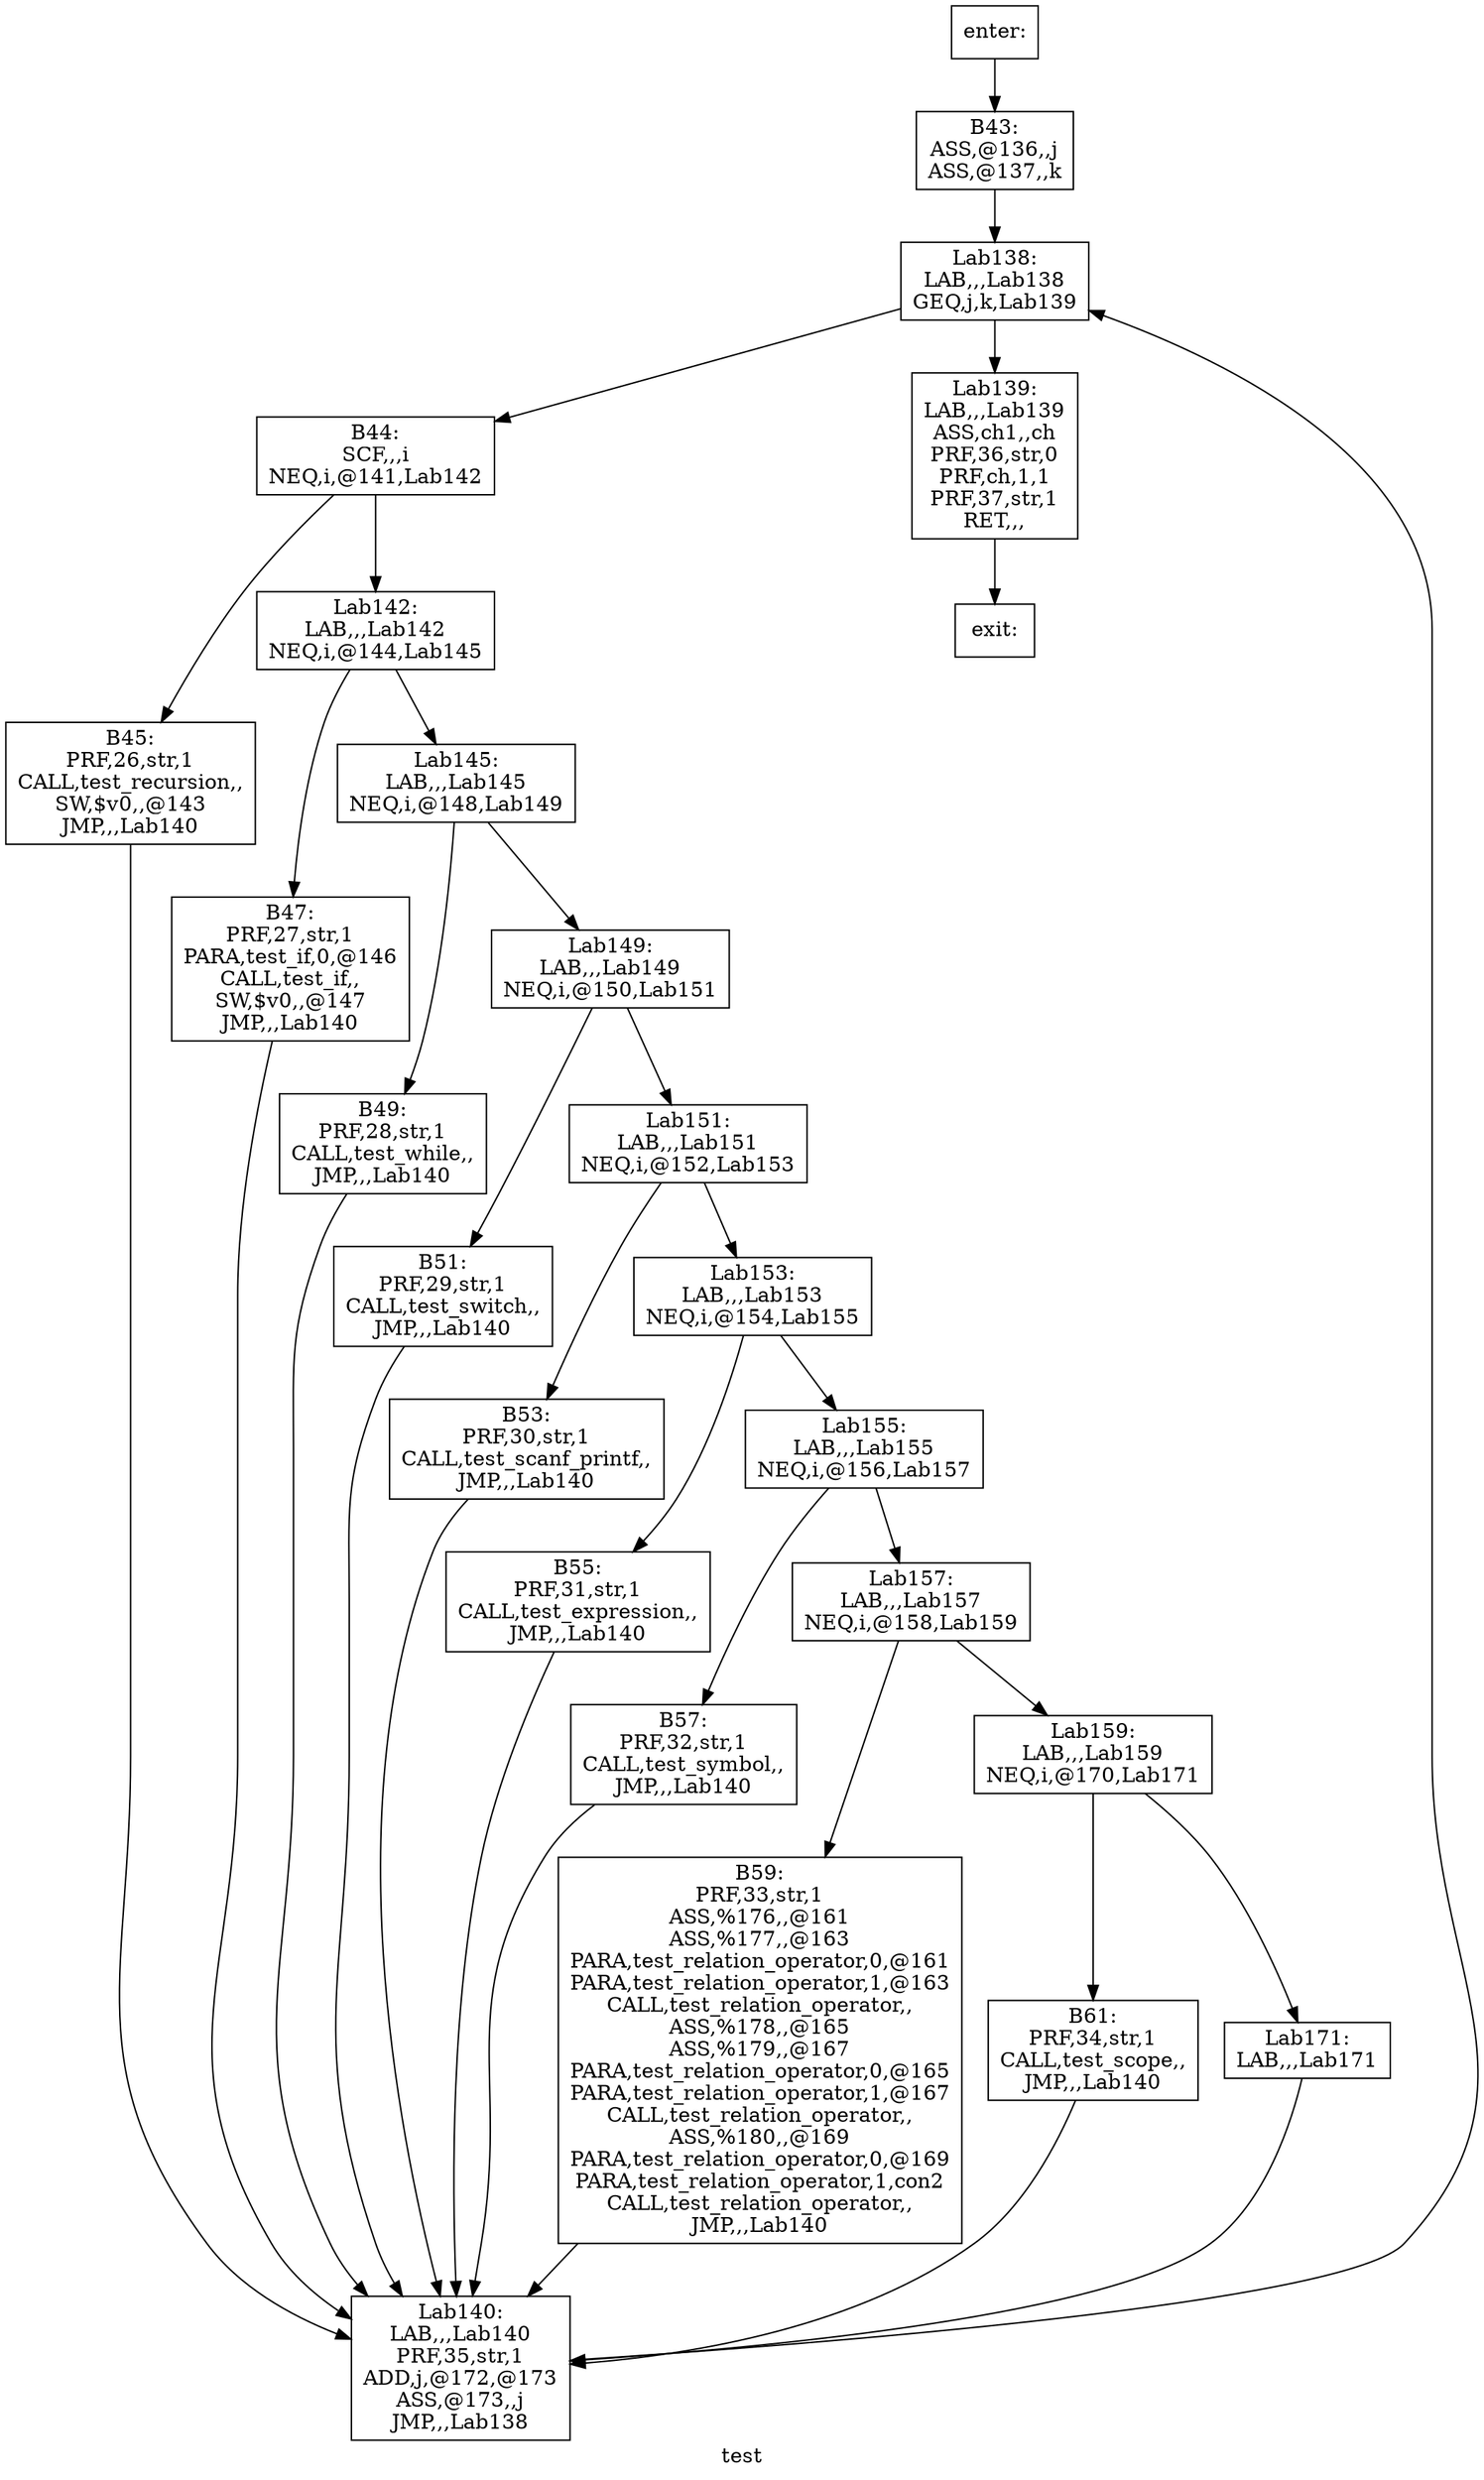 digraph test{
label =test
B43[label="B43:\nASS,@136,,j\nASS,@137,,k\n" shape=box]
B44[label="B44:\nSCF,,,i\nNEQ,i,@141,Lab142\n" shape=box]
B45[label="B45:\nPRF,26,str,1\nCALL,test_recursion,,\nSW,$v0,,@143\nJMP,,,Lab140\n" shape=box]
B47[label="B47:\nPRF,27,str,1\nPARA,test_if,0,@146\nCALL,test_if,,\nSW,$v0,,@147\nJMP,,,Lab140\n" shape=box]
B49[label="B49:\nPRF,28,str,1\nCALL,test_while,,\nJMP,,,Lab140\n" shape=box]
B51[label="B51:\nPRF,29,str,1\nCALL,test_switch,,\nJMP,,,Lab140\n" shape=box]
B53[label="B53:\nPRF,30,str,1\nCALL,test_scanf_printf,,\nJMP,,,Lab140\n" shape=box]
B55[label="B55:\nPRF,31,str,1\nCALL,test_expression,,\nJMP,,,Lab140\n" shape=box]
B57[label="B57:\nPRF,32,str,1\nCALL,test_symbol,,\nJMP,,,Lab140\n" shape=box]
B59[label="B59:\nPRF,33,str,1\nASS,%176,,@161\nASS,%177,,@163\nPARA,test_relation_operator,0,@161\nPARA,test_relation_operator,1,@163\nCALL,test_relation_operator,,\nASS,%178,,@165\nASS,%179,,@167\nPARA,test_relation_operator,0,@165\nPARA,test_relation_operator,1,@167\nCALL,test_relation_operator,,\nASS,%180,,@169\nPARA,test_relation_operator,0,@169\nPARA,test_relation_operator,1,con2\nCALL,test_relation_operator,,\nJMP,,,Lab140\n" shape=box]
B61[label="B61:\nPRF,34,str,1\nCALL,test_scope,,\nJMP,,,Lab140\n" shape=box]
Lab138[label="Lab138:\nLAB,,,Lab138\nGEQ,j,k,Lab139\n" shape=box]
Lab139[label="Lab139:\nLAB,,,Lab139\nASS,ch1,,ch\nPRF,36,str,0\nPRF,ch,1,1\nPRF,37,str,1\nRET,,,\n" shape=box]
Lab140[label="Lab140:\nLAB,,,Lab140\nPRF,35,str,1\nADD,j,@172,@173\nASS,@173,,j\nJMP,,,Lab138\n" shape=box]
Lab142[label="Lab142:\nLAB,,,Lab142\nNEQ,i,@144,Lab145\n" shape=box]
Lab145[label="Lab145:\nLAB,,,Lab145\nNEQ,i,@148,Lab149\n" shape=box]
Lab149[label="Lab149:\nLAB,,,Lab149\nNEQ,i,@150,Lab151\n" shape=box]
Lab151[label="Lab151:\nLAB,,,Lab151\nNEQ,i,@152,Lab153\n" shape=box]
Lab153[label="Lab153:\nLAB,,,Lab153\nNEQ,i,@154,Lab155\n" shape=box]
Lab155[label="Lab155:\nLAB,,,Lab155\nNEQ,i,@156,Lab157\n" shape=box]
Lab157[label="Lab157:\nLAB,,,Lab157\nNEQ,i,@158,Lab159\n" shape=box]
Lab159[label="Lab159:\nLAB,,,Lab159\nNEQ,i,@170,Lab171\n" shape=box]
Lab171[label="Lab171:\nLAB,,,Lab171\n" shape=box]
enter[label="enter:\n" shape=box]
exit[label="exit:\n" shape=box]
B43->Lab138
B44->B45
B44->Lab142
B45->Lab140
B47->Lab140
B49->Lab140
B51->Lab140
B53->Lab140
B55->Lab140
B57->Lab140
B59->Lab140
B61->Lab140
Lab138->B44
Lab138->Lab139
Lab139->exit
Lab140->Lab138
Lab142->B47
Lab142->Lab145
Lab145->B49
Lab145->Lab149
Lab149->B51
Lab149->Lab151
Lab151->B53
Lab151->Lab153
Lab153->B55
Lab153->Lab155
Lab155->B57
Lab155->Lab157
Lab157->B59
Lab157->Lab159
Lab159->B61
Lab159->Lab171
Lab171->Lab140
enter->B43
}
